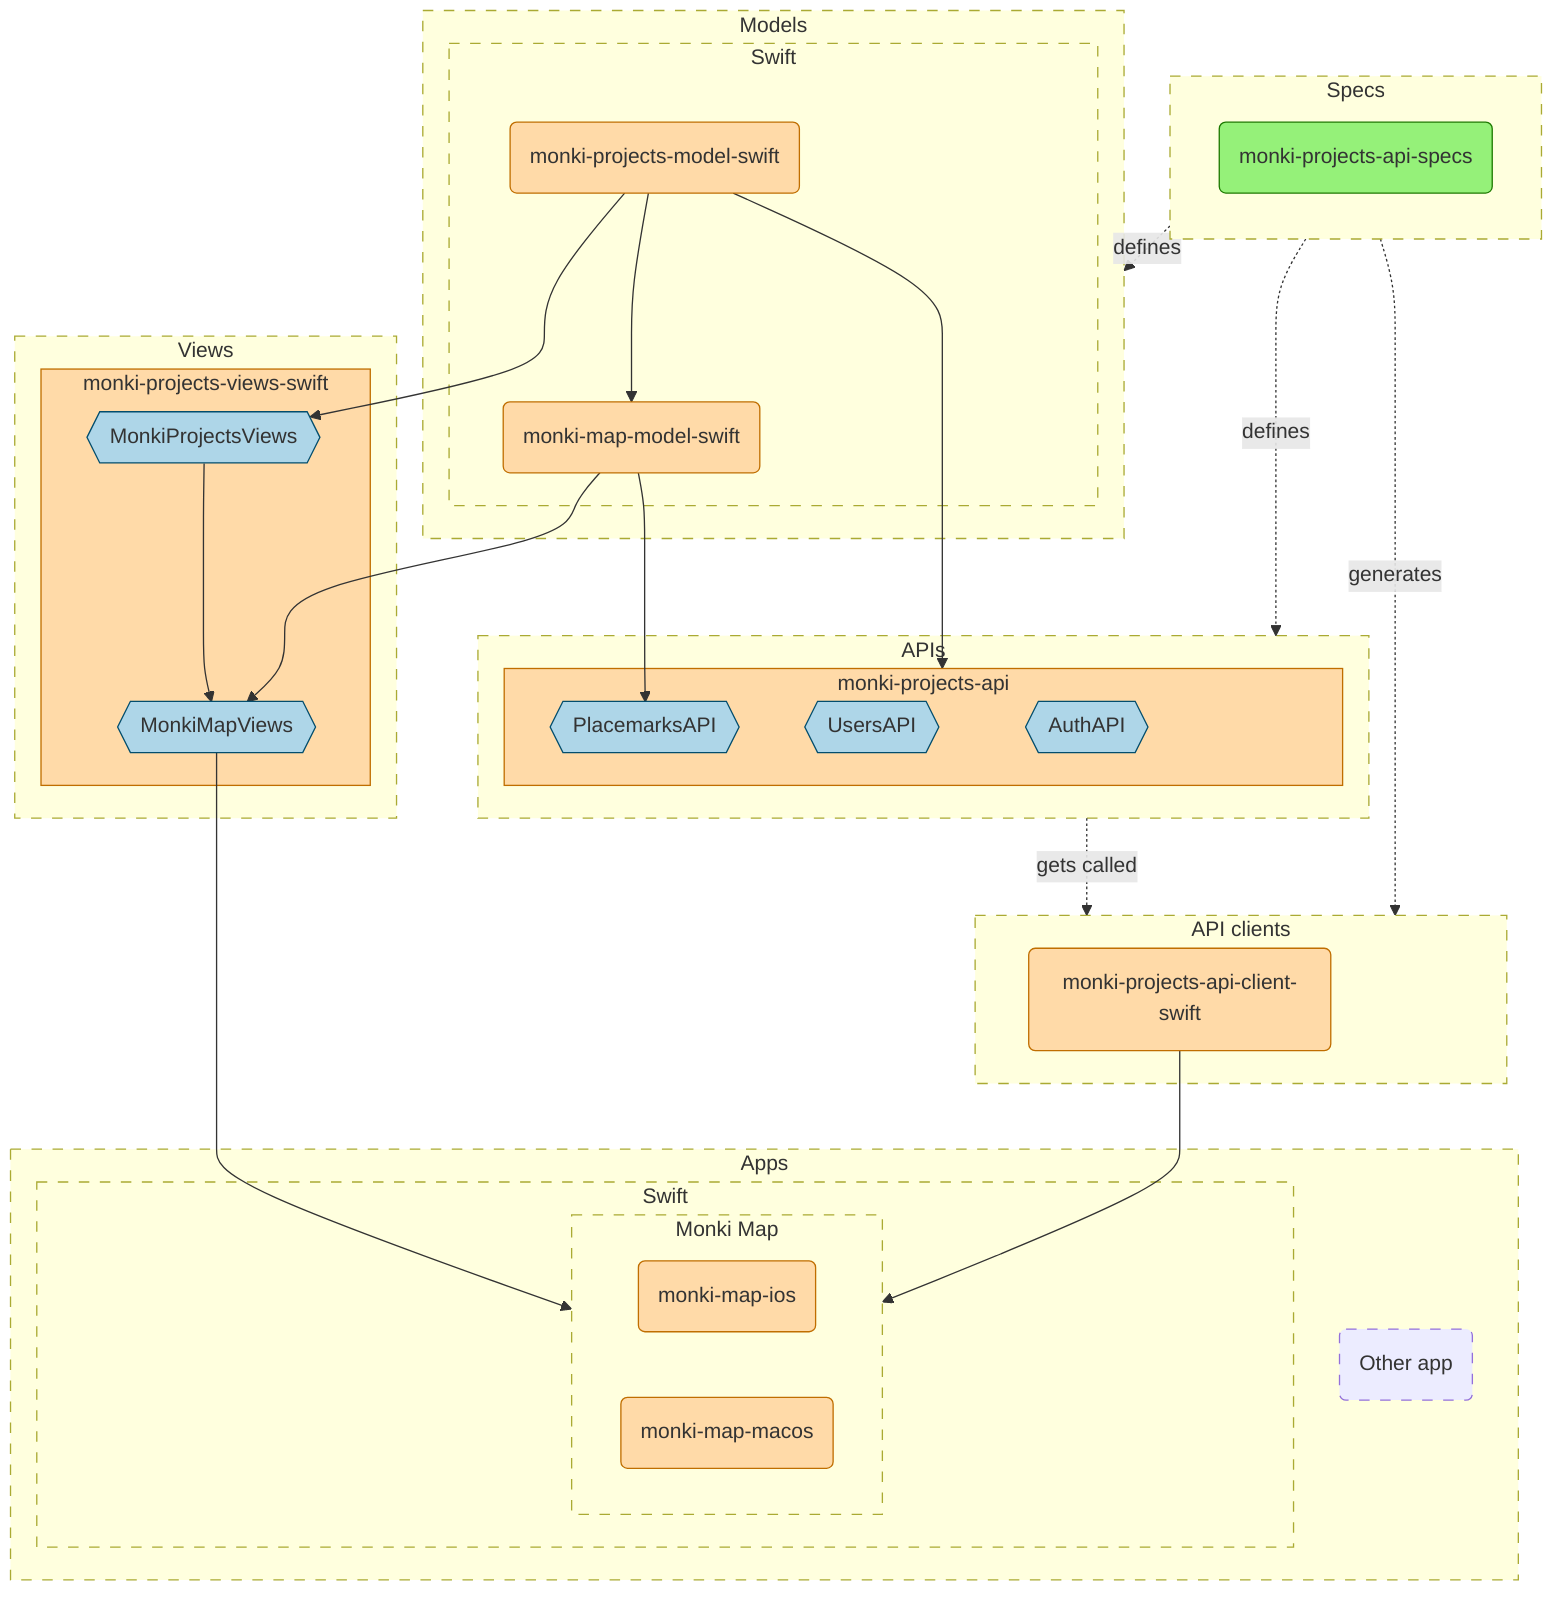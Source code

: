 flowchart TB
    subgraph specs [Specs]
        full_spec(monki-projects-api-specs)
    end
    subgraph models [Models]
        subgraph models_swift [Swift]
            mm_model(monki-map-model-swift)
            mp_model(monki-projects-model-swift)
        end
    end
    subgraph apis [APIs]
        subgraph mp_api [monki-projects-api]
            auth_api{{AuthAPI}}
            users_api{{UsersAPI}}
            placemarks_api{{PlacemarksAPI}}
        end
    end
    subgraph clients [API clients]
        client_swift(monki-projects-api-client-swift)
    end
    subgraph views [Views]
        subgraph views_swift [monki-projects-views-swift]
            mp_views{{MonkiProjectsViews}}
            mm_views{{MonkiMapViews}}
        end
    end
    subgraph apps [Apps]
        subgraph apps_swift [Swift]
            subgraph mm_swift [Monki Map]
                mm_ios(monki-map-ios)
                mm_macos(monki-map-macos)
            end
        end
        other_app(Other app)
    end

    specs -. defines .-> apis & models
    specs -. generates .-> clients

    mp_model --> mp_views
    mm_model & mp_views --> mm_views

    mp_model --> mm_model & mp_api
    mm_model --> placemarks_api

    mm_views & client_swift --> mm_swift

    apis -. gets called .-> clients

    classDef package fill:#FFDAA8,stroke:#C06E00
    class mp_model,mm_model,mp_api,client_swift,views_swift,mm_ios,mm_macos package

    classDef target fill:#AED6E8,stroke:#024D6D
    class auth_api,users_api,placemarks_api,mp_views,mm_views target

    classDef misc fill:#95F179,stroke:#1D7A00
    class full_spec misc

    classDef dashed stroke-dasharray: 8 8
    class specs,models,models_swift,apis,views,clients,apps,apps_swift,mm_swift,other_app dashed
